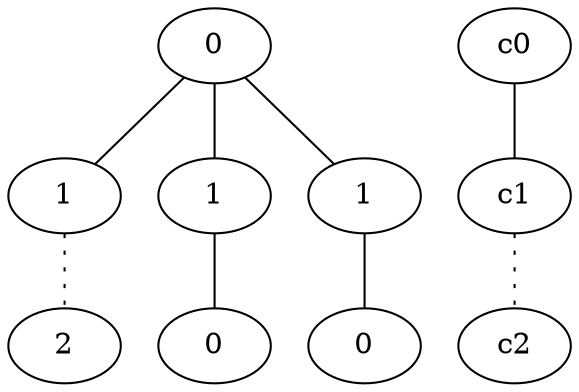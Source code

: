 graph {
a0[label=0];
a1[label=1];
a2[label=2];
a3[label=1];
a4[label=0];
a5[label=1];
a6[label=0];
a0 -- a1;
a0 -- a3;
a0 -- a5;
a1 -- a2 [style=dotted];
a3 -- a4;
a5 -- a6;
c0 -- c1;
c1 -- c2 [style=dotted];
}
